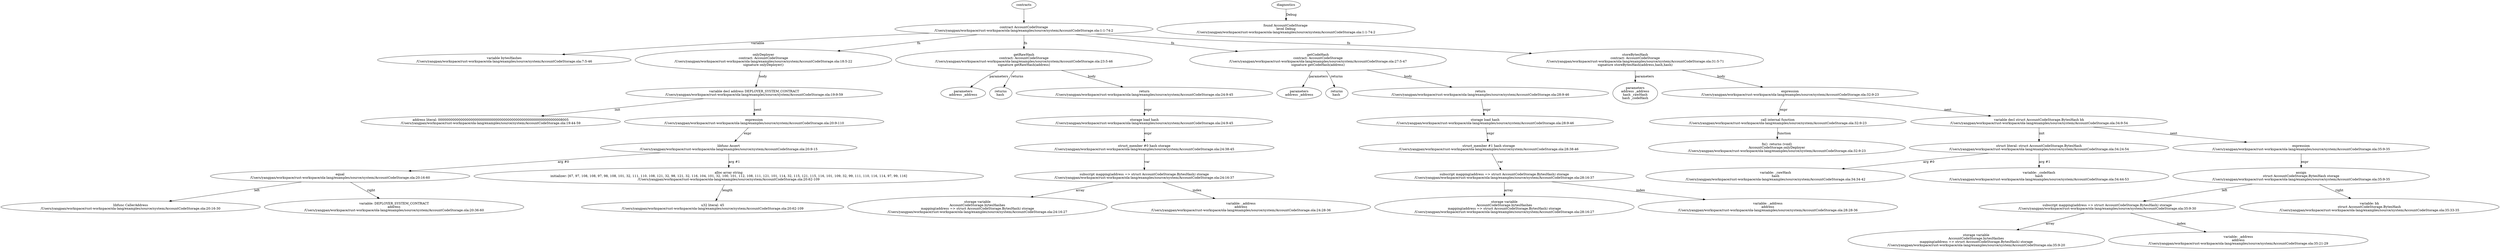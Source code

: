 strict digraph "/Users/yangpan/workspace/rust-workspace/ola-lang/examples/source/system/AccountCodeStorage.ola" {
	contract [label="contract AccountCodeStorage\n/Users/yangpan/workspace/rust-workspace/ola-lang/examples/source/system/AccountCodeStorage.ola:1:1-74:2"]
	var [label="variable bytesHashes\n/Users/yangpan/workspace/rust-workspace/ola-lang/examples/source/system/AccountCodeStorage.ola:7:5-46"]
	onlyDeployer [label="onlyDeployer\ncontract: AccountCodeStorage\n/Users/yangpan/workspace/rust-workspace/ola-lang/examples/source/system/AccountCodeStorage.ola:18:5-22\nsignature onlyDeployer()"]
	var_decl [label="variable decl address DEPLOYER_SYSTEM_CONTRACT\n/Users/yangpan/workspace/rust-workspace/ola-lang/examples/source/system/AccountCodeStorage.ola:19:9-59"]
	address_literal [label="address literal: 0000000000000000000000000000000000000000000000000000000000008005\n/Users/yangpan/workspace/rust-workspace/ola-lang/examples/source/system/AccountCodeStorage.ola:19:44-59"]
	expr [label="expression\n/Users/yangpan/workspace/rust-workspace/ola-lang/examples/source/system/AccountCodeStorage.ola:20:9-110"]
	libfunc [label="libfunc Assert\n/Users/yangpan/workspace/rust-workspace/ola-lang/examples/source/system/AccountCodeStorage.ola:20:9-15"]
	equal [label="equal\n/Users/yangpan/workspace/rust-workspace/ola-lang/examples/source/system/AccountCodeStorage.ola:20:16-60"]
	libfunc_9 [label="libfunc CallerAddress\n/Users/yangpan/workspace/rust-workspace/ola-lang/examples/source/system/AccountCodeStorage.ola:20:16-30"]
	variable [label="variable: DEPLOYER_SYSTEM_CONTRACT\naddress\n/Users/yangpan/workspace/rust-workspace/ola-lang/examples/source/system/AccountCodeStorage.ola:20:36-60"]
	alloc_array [label="alloc array string\ninitializer: [67, 97, 108, 108, 97, 98, 108, 101, 32, 111, 110, 108, 121, 32, 98, 121, 32, 116, 104, 101, 32, 100, 101, 112, 108, 111, 121, 101, 114, 32, 115, 121, 115, 116, 101, 109, 32, 99, 111, 110, 116, 114, 97, 99, 116]\n/Users/yangpan/workspace/rust-workspace/ola-lang/examples/source/system/AccountCodeStorage.ola:20:62-109"]
	number_literal [label="u32 literal: 45\n/Users/yangpan/workspace/rust-workspace/ola-lang/examples/source/system/AccountCodeStorage.ola:20:62-109"]
	getRawHash [label="getRawHash\ncontract: AccountCodeStorage\n/Users/yangpan/workspace/rust-workspace/ola-lang/examples/source/system/AccountCodeStorage.ola:23:5-46\nsignature getRawHash(address)"]
	parameters [label="parameters\naddress _address"]
	returns [label="returns\nhash "]
	return [label="return\n/Users/yangpan/workspace/rust-workspace/ola-lang/examples/source/system/AccountCodeStorage.ola:24:9-45"]
	storage_load [label="storage load hash\n/Users/yangpan/workspace/rust-workspace/ola-lang/examples/source/system/AccountCodeStorage.ola:24:9-45"]
	structmember [label="struct_member #0 hash storage\n/Users/yangpan/workspace/rust-workspace/ola-lang/examples/source/system/AccountCodeStorage.ola:24:38-45"]
	subscript [label="subscript mapping(address => struct AccountCodeStorage.BytesHash) storage\n/Users/yangpan/workspace/rust-workspace/ola-lang/examples/source/system/AccountCodeStorage.ola:24:16-37"]
	storage_var [label="storage variable\nAccountCodeStorage.bytesHashes\nmapping(address => struct AccountCodeStorage.BytesHash) storage\n/Users/yangpan/workspace/rust-workspace/ola-lang/examples/source/system/AccountCodeStorage.ola:24:16-27"]
	variable_21 [label="variable: _address\naddress\n/Users/yangpan/workspace/rust-workspace/ola-lang/examples/source/system/AccountCodeStorage.ola:24:28-36"]
	getCodeHash [label="getCodeHash\ncontract: AccountCodeStorage\n/Users/yangpan/workspace/rust-workspace/ola-lang/examples/source/system/AccountCodeStorage.ola:27:5-47\nsignature getCodeHash(address)"]
	parameters_23 [label="parameters\naddress _address"]
	returns_24 [label="returns\nhash "]
	return_25 [label="return\n/Users/yangpan/workspace/rust-workspace/ola-lang/examples/source/system/AccountCodeStorage.ola:28:9-46"]
	storage_load_26 [label="storage load hash\n/Users/yangpan/workspace/rust-workspace/ola-lang/examples/source/system/AccountCodeStorage.ola:28:9-46"]
	structmember_27 [label="struct_member #1 hash storage\n/Users/yangpan/workspace/rust-workspace/ola-lang/examples/source/system/AccountCodeStorage.ola:28:38-46"]
	subscript_28 [label="subscript mapping(address => struct AccountCodeStorage.BytesHash) storage\n/Users/yangpan/workspace/rust-workspace/ola-lang/examples/source/system/AccountCodeStorage.ola:28:16-37"]
	storage_var_29 [label="storage variable\nAccountCodeStorage.bytesHashes\nmapping(address => struct AccountCodeStorage.BytesHash) storage\n/Users/yangpan/workspace/rust-workspace/ola-lang/examples/source/system/AccountCodeStorage.ola:28:16-27"]
	variable_30 [label="variable: _address\naddress\n/Users/yangpan/workspace/rust-workspace/ola-lang/examples/source/system/AccountCodeStorage.ola:28:28-36"]
	storeBytesHash [label="storeBytesHash\ncontract: AccountCodeStorage\n/Users/yangpan/workspace/rust-workspace/ola-lang/examples/source/system/AccountCodeStorage.ola:31:5-71\nsignature storeBytesHash(address,hash,hash)"]
	parameters_32 [label="parameters\naddress _address\nhash _rawHash\nhash _codeHash"]
	expr_33 [label="expression\n/Users/yangpan/workspace/rust-workspace/ola-lang/examples/source/system/AccountCodeStorage.ola:32:9-23"]
	call_internal_function [label="call internal function\n/Users/yangpan/workspace/rust-workspace/ola-lang/examples/source/system/AccountCodeStorage.ola:32:9-23"]
	internal_function [label="fn()  returns (void)\nAccountCodeStorage.onlyDeployer\n/Users/yangpan/workspace/rust-workspace/ola-lang/examples/source/system/AccountCodeStorage.ola:32:9-23"]
	var_decl_36 [label="variable decl struct AccountCodeStorage.BytesHash bh\n/Users/yangpan/workspace/rust-workspace/ola-lang/examples/source/system/AccountCodeStorage.ola:34:9-54"]
	struct_literal [label="struct literal: struct AccountCodeStorage.BytesHash\n/Users/yangpan/workspace/rust-workspace/ola-lang/examples/source/system/AccountCodeStorage.ola:34:24-54"]
	variable_38 [label="variable: _rawHash\nhash\n/Users/yangpan/workspace/rust-workspace/ola-lang/examples/source/system/AccountCodeStorage.ola:34:34-42"]
	variable_39 [label="variable: _codeHash\nhash\n/Users/yangpan/workspace/rust-workspace/ola-lang/examples/source/system/AccountCodeStorage.ola:34:44-53"]
	expr_40 [label="expression\n/Users/yangpan/workspace/rust-workspace/ola-lang/examples/source/system/AccountCodeStorage.ola:35:9-35"]
	assign [label="assign\nstruct AccountCodeStorage.BytesHash storage\n/Users/yangpan/workspace/rust-workspace/ola-lang/examples/source/system/AccountCodeStorage.ola:35:9-35"]
	subscript_42 [label="subscript mapping(address => struct AccountCodeStorage.BytesHash) storage\n/Users/yangpan/workspace/rust-workspace/ola-lang/examples/source/system/AccountCodeStorage.ola:35:9-30"]
	storage_var_43 [label="storage variable\nAccountCodeStorage.bytesHashes\nmapping(address => struct AccountCodeStorage.BytesHash) storage\n/Users/yangpan/workspace/rust-workspace/ola-lang/examples/source/system/AccountCodeStorage.ola:35:9-20"]
	variable_44 [label="variable: _address\naddress\n/Users/yangpan/workspace/rust-workspace/ola-lang/examples/source/system/AccountCodeStorage.ola:35:21-29"]
	variable_45 [label="variable: bh\nstruct AccountCodeStorage.BytesHash\n/Users/yangpan/workspace/rust-workspace/ola-lang/examples/source/system/AccountCodeStorage.ola:35:33-35"]
	diagnostic [label="found AccountCodeStorage \nlevel Debug\n/Users/yangpan/workspace/rust-workspace/ola-lang/examples/source/system/AccountCodeStorage.ola:1:1-74:2"]
	contracts -> contract
	contract -> var [label="variable"]
	contract -> onlyDeployer [label="fn"]
	onlyDeployer -> var_decl [label="body"]
	var_decl -> address_literal [label="init"]
	var_decl -> expr [label="next"]
	expr -> libfunc [label="expr"]
	libfunc -> equal [label="arg #0"]
	equal -> libfunc_9 [label="left"]
	equal -> variable [label="right"]
	libfunc -> alloc_array [label="arg #1"]
	alloc_array -> number_literal [label="length"]
	contract -> getRawHash [label="fn"]
	getRawHash -> parameters [label="parameters"]
	getRawHash -> returns [label="returns"]
	getRawHash -> return [label="body"]
	return -> storage_load [label="expr"]
	storage_load -> structmember [label="expr"]
	structmember -> subscript [label="var"]
	subscript -> storage_var [label="array"]
	subscript -> variable_21 [label="index"]
	contract -> getCodeHash [label="fn"]
	getCodeHash -> parameters_23 [label="parameters"]
	getCodeHash -> returns_24 [label="returns"]
	getCodeHash -> return_25 [label="body"]
	return_25 -> storage_load_26 [label="expr"]
	storage_load_26 -> structmember_27 [label="expr"]
	structmember_27 -> subscript_28 [label="var"]
	subscript_28 -> storage_var_29 [label="array"]
	subscript_28 -> variable_30 [label="index"]
	contract -> storeBytesHash [label="fn"]
	storeBytesHash -> parameters_32 [label="parameters"]
	storeBytesHash -> expr_33 [label="body"]
	expr_33 -> call_internal_function [label="expr"]
	call_internal_function -> internal_function [label="function"]
	expr_33 -> var_decl_36 [label="next"]
	var_decl_36 -> struct_literal [label="init"]
	struct_literal -> variable_38 [label="arg #0"]
	struct_literal -> variable_39 [label="arg #1"]
	var_decl_36 -> expr_40 [label="next"]
	expr_40 -> assign [label="expr"]
	assign -> subscript_42 [label="left"]
	subscript_42 -> storage_var_43 [label="array"]
	subscript_42 -> variable_44 [label="index"]
	assign -> variable_45 [label="right"]
	diagnostics -> diagnostic [label="Debug"]
}
